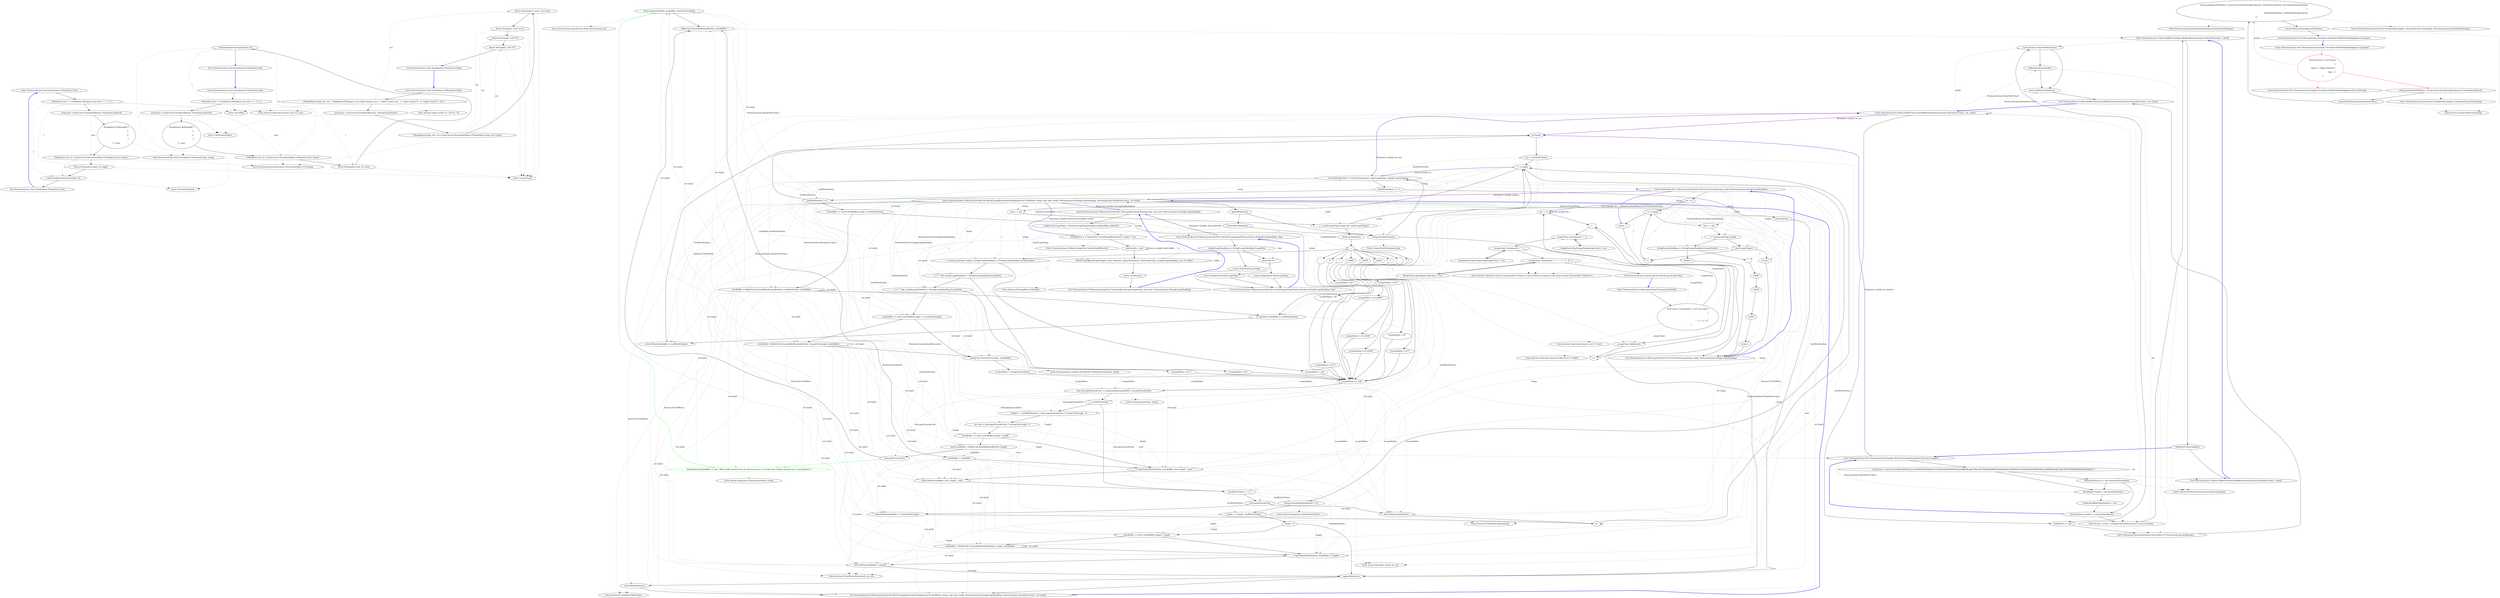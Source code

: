 digraph  {
m1_0 [label="Entry Newtonsoft.Json.Tests.Serialization.FSharpTests.List()", span="40-40", cluster="Newtonsoft.Json.Tests.Serialization.FSharpTests.List()", file="FSharpTests.cs"];
m1_1 [label="FSharpList<int> l = ListModule.OfSeq(new List<int> { 1, 2, 3 })", span="42-42", cluster="Newtonsoft.Json.Tests.Serialization.FSharpTests.List()", file="FSharpTests.cs"];
m1_2 [label="string json = JsonConvert.SerializeObject(l, Formatting.Indented)", span="44-44", cluster="Newtonsoft.Json.Tests.Serialization.FSharpTests.List()", file="FSharpTests.cs"];
m1_5 [label="Assert.AreEqual(l.Length, l2.Length)", span="54-54", cluster="Newtonsoft.Json.Tests.Serialization.FSharpTests.List()", file="FSharpTests.cs"];
m1_6 [label="CollectionAssert.AreEquivalent(l, l2)", span="55-55", cluster="Newtonsoft.Json.Tests.Serialization.FSharpTests.List()", file="FSharpTests.cs"];
m1_3 [label="StringAssert.AreEqual(@''[\r\n  1,\r\n  2,\r\n  3\r\n]'', json)", span="46-50", cluster="Newtonsoft.Json.Tests.Serialization.FSharpTests.List()", file="FSharpTests.cs"];
m1_4 [label="FSharpList<int> l2 = JsonConvert.DeserializeObject<FSharpList<int>>(json)", span="52-52", cluster="Newtonsoft.Json.Tests.Serialization.FSharpTests.List()", file="FSharpTests.cs"];
m1_7 [label="Exit Newtonsoft.Json.Tests.Serialization.FSharpTests.List()", span="40-40", cluster="Newtonsoft.Json.Tests.Serialization.FSharpTests.List()", file="FSharpTests.cs"];
m1_13 [label="Entry Unk.AreEqual", span="", cluster="Unk.AreEqual", file="FSharpTests.cs"];
m1_15 [label="Entry Newtonsoft.Json.Tests.Serialization.FSharpTests.Set()", span="59-59", cluster="Newtonsoft.Json.Tests.Serialization.FSharpTests.Set()", file="FSharpTests.cs"];
m1_16 [label="FSharpSet<int> l = SetModule.OfSeq(new List<int> { 1, 2, 3 })", span="61-61", cluster="Newtonsoft.Json.Tests.Serialization.FSharpTests.Set()", file="FSharpTests.cs"];
m1_17 [label="string json = JsonConvert.SerializeObject(l, Formatting.Indented)", span="63-63", cluster="Newtonsoft.Json.Tests.Serialization.FSharpTests.Set()", file="FSharpTests.cs"];
m1_20 [label="Assert.AreEqual(l.Count, l2.Count)", span="73-73", cluster="Newtonsoft.Json.Tests.Serialization.FSharpTests.Set()", file="FSharpTests.cs"];
m1_21 [label="CollectionAssert.AreEquivalent(l, l2)", span="74-74", cluster="Newtonsoft.Json.Tests.Serialization.FSharpTests.Set()", file="FSharpTests.cs"];
m1_18 [label="StringAssert.AreEqual(@''[\r\n  1,\r\n  2,\r\n  3\r\n]'', json)", span="65-69", cluster="Newtonsoft.Json.Tests.Serialization.FSharpTests.Set()", file="FSharpTests.cs"];
m1_19 [label="FSharpSet<int> l2 = JsonConvert.DeserializeObject<FSharpSet<int>>(json)", span="71-71", cluster="Newtonsoft.Json.Tests.Serialization.FSharpTests.Set()", file="FSharpTests.cs"];
m1_22 [label="Exit Newtonsoft.Json.Tests.Serialization.FSharpTests.Set()", span="59-59", cluster="Newtonsoft.Json.Tests.Serialization.FSharpTests.Set()", file="FSharpTests.cs"];
m1_10 [label="Entry Unk.SerializeObject", span="", cluster="Unk.SerializeObject", file="FSharpTests.cs"];
m1_14 [label="Entry Unk.AreEquivalent", span="", cluster="Unk.AreEquivalent", file="FSharpTests.cs"];
m1_11 [label="Entry Newtonsoft.Json.Tests.StringAssert.AreEqual(string, string)", span="338-338", cluster="Newtonsoft.Json.Tests.StringAssert.AreEqual(string, string)", file="FSharpTests.cs"];
m1_32 [label="Entry System.Tuple.Create<T1, T2>(T1, T2)", span="0-0", cluster="System.Tuple.Create<T1, T2>(T1, T2)", file="FSharpTests.cs"];
m1_23 [label="Entry Newtonsoft.Json.Tests.Serialization.FSharpTests.Map()", span="78-78", cluster="Newtonsoft.Json.Tests.Serialization.FSharpTests.Map()", file="FSharpTests.cs"];
m1_24 [label="FSharpMap<string, int> m1 = MapModule.OfSeq(new List<Tuple<string, int>> { Tuple.Create(''one'', 1), Tuple.Create(''II'', 2), Tuple.Create(''3'', 3) })", span="80-80", cluster="Newtonsoft.Json.Tests.Serialization.FSharpTests.Map()", file="FSharpTests.cs"];
m1_25 [label="string json = JsonConvert.SerializeObject(m1, Formatting.Indented)", span="82-82", cluster="Newtonsoft.Json.Tests.Serialization.FSharpTests.Map()", file="FSharpTests.cs"];
m1_27 [label="Assert.AreEqual(m1.Count, m2.Count)", span="86-86", cluster="Newtonsoft.Json.Tests.Serialization.FSharpTests.Map()", file="FSharpTests.cs"];
m1_26 [label="FSharpMap<string, int> m2 = JsonConvert.DeserializeObject<FSharpMap<string, int>>(json)", span="84-84", cluster="Newtonsoft.Json.Tests.Serialization.FSharpTests.Map()", file="FSharpTests.cs"];
m1_28 [label="Assert.AreEqual(1, m2[''one''])", span="87-87", cluster="Newtonsoft.Json.Tests.Serialization.FSharpTests.Map()", file="FSharpTests.cs"];
m1_29 [label="Assert.AreEqual(2, m2[''II''])", span="88-88", cluster="Newtonsoft.Json.Tests.Serialization.FSharpTests.Map()", file="FSharpTests.cs"];
m1_30 [label="Assert.AreEqual(3, m2[''3''])", span="89-89", cluster="Newtonsoft.Json.Tests.Serialization.FSharpTests.Map()", file="FSharpTests.cs"];
m1_31 [label="Exit Newtonsoft.Json.Tests.Serialization.FSharpTests.Map()", span="78-78", cluster="Newtonsoft.Json.Tests.Serialization.FSharpTests.Map()", file="FSharpTests.cs"];
m1_12 [label="Entry Newtonsoft.Json.JsonConvert.DeserializeObject<T>(string)", span="703-703", cluster="Newtonsoft.Json.JsonConvert.DeserializeObject<T>(string)", file="FSharpTests.cs"];
m1_9 [label="Entry Unk.OfSeq", span="", cluster="Unk.OfSeq", file="FSharpTests.cs"];
m1_8 [label="Entry System.Collections.Generic.List<T>.List()", span="0-0", cluster="System.Collections.Generic.List<T>.List()", file="FSharpTests.cs"];
m2_134 [label="Entry System.Array.Copy(System.Array, System.Array, int)", span="0-0", cluster="System.Array.Copy(System.Array, System.Array, int)", file="JavaScriptUtils.cs"];
m2_11 [label="Entry Newtonsoft.Json.Utilities.BufferUtils.EnsureBufferSize(Newtonsoft.Json.IArrayPool<char>, int, char[])", span="59-59", cluster="Newtonsoft.Json.Utilities.BufferUtils.EnsureBufferSize(Newtonsoft.Json.IArrayPool<char>, int, char[])", file="JavaScriptUtils.cs"];
m2_9 [label="Exit Newtonsoft.Json.Utilities.BufferUtils.ReturnBuffer(Newtonsoft.Json.IArrayPool<char>, char[])", span="54-54", cluster="Newtonsoft.Json.Utilities.BufferUtils.ReturnBuffer(Newtonsoft.Json.IArrayPool<char>, char[])", file="JavaScriptUtils.cs"];
m2_130 [label="Entry System.IO.TextWriter.Write(char[], int, int)", span="0-0", cluster="System.IO.TextWriter.Write(char[], int, int)", file="JavaScriptUtils.cs"];
m2_31 [label="Entry System.Collections.Generic.List<T>.List()", span="0-0", cluster="System.Collections.Generic.List<T>.List()", file="JavaScriptUtils.cs"];
m2_12 [label="bufferPool == null", span="61-61", cluster="Newtonsoft.Json.Utilities.BufferUtils.EnsureBufferSize(Newtonsoft.Json.IArrayPool<char>, int, char[])", file="JavaScriptUtils.cs"];
m2_13 [label="Entry Newtonsoft.Json.JsonSerializer.Deserialize<T>(Newtonsoft.Json.JsonReader)", span="516-516", cluster="Newtonsoft.Json.JsonSerializer.Deserialize<T>(Newtonsoft.Json.JsonReader)", file="JavaScriptUtils.cs"];
m2_14 [label="Entry System.Console.WriteLine(int)", span="0-0", cluster="System.Console.WriteLine(int)", file="JavaScriptUtils.cs"];
m2_15 [label="bufferPool.Return(buffer)", span="68-68", cluster="Newtonsoft.Json.Utilities.BufferUtils.EnsureBufferSize(Newtonsoft.Json.IArrayPool<char>, int, char[])", file="JavaScriptUtils.cs"];
m2_16 [label="return bufferPool.Rent(size);", span="71-71", cluster="Newtonsoft.Json.Utilities.BufferUtils.EnsureBufferSize(Newtonsoft.Json.IArrayPool<char>, int, char[])", file="JavaScriptUtils.cs"];
m2_17 [label="Exit Newtonsoft.Json.Utilities.BufferUtils.EnsureBufferSize(Newtonsoft.Json.IArrayPool<char>, int, char[])", span="59-59", cluster="Newtonsoft.Json.Utilities.BufferUtils.EnsureBufferSize(Newtonsoft.Json.IArrayPool<char>, int, char[])", file="JavaScriptUtils.cs"];
m2_143 [label="Entry Newtonsoft.Json.Utilities.StringUtils.CreateStringWriter(int)", span="106-106", cluster="Newtonsoft.Json.Utilities.StringUtils.CreateStringWriter(int)", file="JavaScriptUtils.cs"];
m2_18 [label="Entry Newtonsoft.Json.Utilities.JavaScriptUtils.JavaScriptUtils()", span="83-83", cluster="Newtonsoft.Json.Utilities.JavaScriptUtils.JavaScriptUtils()", file="JavaScriptUtils.cs"];
m2_20 [label="int i = 0", span="89-89", cluster="Newtonsoft.Json.Utilities.JavaScriptUtils.JavaScriptUtils()", file="JavaScriptUtils.cs"];
m2_19 [label="IList<char> escapeChars = new List<char>\r\n            {\r\n                '\n', '\r', '\t', '\\', '\f', '\b',\r\n            }", span="85-88", cluster="Newtonsoft.Json.Utilities.JavaScriptUtils.JavaScriptUtils()", file="JavaScriptUtils.cs"];
m2_21 [label="i < ' '", span="89-89", cluster="Newtonsoft.Json.Utilities.JavaScriptUtils.JavaScriptUtils()", file="JavaScriptUtils.cs"];
m2_22 [label="escapeChars.Add((char)i)", span="91-91", cluster="Newtonsoft.Json.Utilities.JavaScriptUtils.JavaScriptUtils()", file="JavaScriptUtils.cs"];
m2_23 [label="i++", span="89-89", cluster="Newtonsoft.Json.Utilities.JavaScriptUtils.JavaScriptUtils()", file="JavaScriptUtils.cs"];
m2_24 [label="escapeChars.Union(new[] { '\'' })", span="94-94", cluster="Newtonsoft.Json.Utilities.JavaScriptUtils.JavaScriptUtils()", file="JavaScriptUtils.cs"];
m2_26 [label="escapeChars.Union(new[] { '''' })", span="98-98", cluster="Newtonsoft.Json.Utilities.JavaScriptUtils.JavaScriptUtils()", file="JavaScriptUtils.cs"];
m2_28 [label="escapeChars.Union(new[] { '''', '\'', '<', '>', '&' })", span="102-102", cluster="Newtonsoft.Json.Utilities.JavaScriptUtils.JavaScriptUtils()", file="JavaScriptUtils.cs"];
m2_25 [label="SingleQuoteCharEscapeFlags[escapeChar] = true", span="96-96", cluster="Newtonsoft.Json.Utilities.JavaScriptUtils.JavaScriptUtils()", file="JavaScriptUtils.cs"];
m2_27 [label="DoubleQuoteCharEscapeFlags[escapeChar] = true", span="100-100", cluster="Newtonsoft.Json.Utilities.JavaScriptUtils.JavaScriptUtils()", file="JavaScriptUtils.cs"];
m2_29 [label="HtmlCharEscapeFlags[escapeChar] = true", span="104-104", cluster="Newtonsoft.Json.Utilities.JavaScriptUtils.JavaScriptUtils()", file="JavaScriptUtils.cs"];
m2_30 [label="Exit Newtonsoft.Json.Utilities.JavaScriptUtils.JavaScriptUtils()", span="83-83", cluster="Newtonsoft.Json.Utilities.JavaScriptUtils.JavaScriptUtils()", file="JavaScriptUtils.cs"];
m2_127 [label="Entry Newtonsoft.Json.Utilities.JavaScriptUtils.FirstCharToEscape(string, bool[], Newtonsoft.Json.StringEscapeHandling)", span="328-328", cluster="Newtonsoft.Json.Utilities.JavaScriptUtils.FirstCharToEscape(string, bool[], Newtonsoft.Json.StringEscapeHandling)", file="JavaScriptUtils.cs"];
m2_145 [label="int i = 0", span="330-330", cluster="Newtonsoft.Json.Utilities.JavaScriptUtils.FirstCharToEscape(string, bool[], Newtonsoft.Json.StringEscapeHandling)", file="JavaScriptUtils.cs"];
m2_146 [label="i != s.Length", span="330-330", cluster="Newtonsoft.Json.Utilities.JavaScriptUtils.FirstCharToEscape(string, bool[], Newtonsoft.Json.StringEscapeHandling)", file="JavaScriptUtils.cs"];
m2_147 [label="char c = s[i]", span="332-332", cluster="Newtonsoft.Json.Utilities.JavaScriptUtils.FirstCharToEscape(string, bool[], Newtonsoft.Json.StringEscapeHandling)", file="JavaScriptUtils.cs"];
m2_148 [label="c < charEscapeFlags.Length", span="334-334", cluster="Newtonsoft.Json.Utilities.JavaScriptUtils.FirstCharToEscape(string, bool[], Newtonsoft.Json.StringEscapeHandling)", file="JavaScriptUtils.cs"];
m2_149 [label="charEscapeFlags[c]", span="336-336", cluster="Newtonsoft.Json.Utilities.JavaScriptUtils.FirstCharToEscape(string, bool[], Newtonsoft.Json.StringEscapeHandling)", file="JavaScriptUtils.cs"];
m2_151 [label="stringEscapeHandling == StringEscapeHandling.EscapeNonAscii", span="341-341", cluster="Newtonsoft.Json.Utilities.JavaScriptUtils.FirstCharToEscape(string, bool[], Newtonsoft.Json.StringEscapeHandling)", file="JavaScriptUtils.cs"];
m2_159 [label="return -1;", span="357-357", cluster="Newtonsoft.Json.Utilities.JavaScriptUtils.FirstCharToEscape(string, bool[], Newtonsoft.Json.StringEscapeHandling)", file="JavaScriptUtils.cs"];
m2_150 [label="return i;", span="338-338", cluster="Newtonsoft.Json.Utilities.JavaScriptUtils.FirstCharToEscape(string, bool[], Newtonsoft.Json.StringEscapeHandling)", file="JavaScriptUtils.cs"];
m2_152 [label="return i;", span="343-343", cluster="Newtonsoft.Json.Utilities.JavaScriptUtils.FirstCharToEscape(string, bool[], Newtonsoft.Json.StringEscapeHandling)", file="JavaScriptUtils.cs"];
m2_157 [label="return i;", span="352-352", cluster="Newtonsoft.Json.Utilities.JavaScriptUtils.FirstCharToEscape(string, bool[], Newtonsoft.Json.StringEscapeHandling)", file="JavaScriptUtils.cs"];
m2_158 [label="i++", span="330-330", cluster="Newtonsoft.Json.Utilities.JavaScriptUtils.FirstCharToEscape(string, bool[], Newtonsoft.Json.StringEscapeHandling)", file="JavaScriptUtils.cs"];
m2_153 [label=c, span="347-347", cluster="Newtonsoft.Json.Utilities.JavaScriptUtils.FirstCharToEscape(string, bool[], Newtonsoft.Json.StringEscapeHandling)", file="JavaScriptUtils.cs"];
m2_156 [label="'\u2029'", span="351-351", cluster="Newtonsoft.Json.Utilities.JavaScriptUtils.FirstCharToEscape(string, bool[], Newtonsoft.Json.StringEscapeHandling)", file="JavaScriptUtils.cs"];
m2_154 [label="'\u0085'", span="349-349", cluster="Newtonsoft.Json.Utilities.JavaScriptUtils.FirstCharToEscape(string, bool[], Newtonsoft.Json.StringEscapeHandling)", file="JavaScriptUtils.cs"];
m2_155 [label="'\u2028'", span="350-350", cluster="Newtonsoft.Json.Utilities.JavaScriptUtils.FirstCharToEscape(string, bool[], Newtonsoft.Json.StringEscapeHandling)", file="JavaScriptUtils.cs"];
m2_160 [label="Exit Newtonsoft.Json.Utilities.JavaScriptUtils.FirstCharToEscape(string, bool[], Newtonsoft.Json.StringEscapeHandling)", span="328-328", cluster="Newtonsoft.Json.Utilities.JavaScriptUtils.FirstCharToEscape(string, bool[], Newtonsoft.Json.StringEscapeHandling)", file="JavaScriptUtils.cs"];
m2_132 [label="Entry string.Equals(string, string)", span="0-0", cluster="string.Equals(string, string)", file="JavaScriptUtils.cs"];
m2_133 [label="Entry System.Diagnostics.Debug.Assert(bool, string)", span="0-0", cluster="System.Diagnostics.Debug.Assert(bool, string)", file="JavaScriptUtils.cs"];
m2_34 [label="Entry Newtonsoft.Json.Utilities.JavaScriptUtils.GetCharEscapeFlags(Newtonsoft.Json.StringEscapeHandling, char)", span="110-110", cluster="Newtonsoft.Json.Utilities.JavaScriptUtils.GetCharEscapeFlags(Newtonsoft.Json.StringEscapeHandling, char)", file="JavaScriptUtils.cs"];
m2_35 [label="stringEscapeHandling == StringEscapeHandling.EscapeHtml", span="112-112", cluster="Newtonsoft.Json.Utilities.JavaScriptUtils.GetCharEscapeFlags(Newtonsoft.Json.StringEscapeHandling, char)", file="JavaScriptUtils.cs"];
m2_37 [label="quoteChar == ''''", span="117-117", cluster="Newtonsoft.Json.Utilities.JavaScriptUtils.GetCharEscapeFlags(Newtonsoft.Json.StringEscapeHandling, char)", file="JavaScriptUtils.cs"];
m2_36 [label="return HtmlCharEscapeFlags;", span="114-114", cluster="Newtonsoft.Json.Utilities.JavaScriptUtils.GetCharEscapeFlags(Newtonsoft.Json.StringEscapeHandling, char)", file="JavaScriptUtils.cs"];
m2_38 [label="return DoubleQuoteCharEscapeFlags;", span="119-119", cluster="Newtonsoft.Json.Utilities.JavaScriptUtils.GetCharEscapeFlags(Newtonsoft.Json.StringEscapeHandling, char)", file="JavaScriptUtils.cs"];
m2_39 [label="return SingleQuoteCharEscapeFlags;", span="122-122", cluster="Newtonsoft.Json.Utilities.JavaScriptUtils.GetCharEscapeFlags(Newtonsoft.Json.StringEscapeHandling, char)", file="JavaScriptUtils.cs"];
m2_40 [label="Exit Newtonsoft.Json.Utilities.JavaScriptUtils.GetCharEscapeFlags(Newtonsoft.Json.StringEscapeHandling, char)", span="110-110", cluster="Newtonsoft.Json.Utilities.JavaScriptUtils.GetCharEscapeFlags(Newtonsoft.Json.StringEscapeHandling, char)", file="JavaScriptUtils.cs"];
m2_33 [label="Entry System.Collections.Generic.IEnumerable<TSource>.Union<TSource>(System.Collections.Generic.IEnumerable<TSource>)", span="1164-1164", cluster="System.Collections.Generic.IEnumerable<TSource>.Union<TSource>(System.Collections.Generic.IEnumerable<TSource>)", file="JavaScriptUtils.cs"];
m2_6 [label="IList<Event> events = serializer.Deserialize<IList<Event>>(reader)", span="31-31", cluster="Newtonsoft.Json.Tests.Documentation.Examples.Bson.DeserializeFromBsonCollection.Example()", file="JavaScriptUtils.cs"];
m2_0 [label="Entry Newtonsoft.Json.Tests.Documentation.Examples.Bson.DeserializeFromBsonCollection.Example()", span="19-19", cluster="Newtonsoft.Json.Tests.Documentation.Examples.Bson.DeserializeFromBsonCollection.Example()", file="JavaScriptUtils.cs"];
m2_1 [label="byte[] data = Convert.FromBase64String(''awAAAAMwADAAAAACTmFtZQAOAAAATW92aWUgcHJlbWllcgAJU3RhcnREYXRlAMDgKWE8AQAAAAMxADAAAAACTmFtZQAOAAAATW92aWUgcHJlbWllcgAJU3RhcnREYXRlAMDgKWE8AQAAAAA='')", span="22-22", cluster="Newtonsoft.Json.Tests.Documentation.Examples.Bson.DeserializeFromBsonCollection.Example()", file="JavaScriptUtils.cs"];
m2_2 [label="MemoryStream ms = new MemoryStream(data)", span="24-24", cluster="Newtonsoft.Json.Tests.Documentation.Examples.Bson.DeserializeFromBsonCollection.Example()", file="JavaScriptUtils.cs"];
m2_3 [label="BsonReader reader = new BsonReader(ms)", span="25-25", cluster="Newtonsoft.Json.Tests.Documentation.Examples.Bson.DeserializeFromBsonCollection.Example()", file="JavaScriptUtils.cs"];
m2_4 [label="reader.ReadRootValueAsArray = true", span="27-27", cluster="Newtonsoft.Json.Tests.Documentation.Examples.Bson.DeserializeFromBsonCollection.Example()", file="JavaScriptUtils.cs"];
m2_5 [label="JsonSerializer serializer = new JsonSerializer()", span="29-29", cluster="Newtonsoft.Json.Tests.Documentation.Examples.Bson.DeserializeFromBsonCollection.Example()", file="JavaScriptUtils.cs"];
m2_10 [label="Entry System.IO.MemoryStream.MemoryStream(byte[])", span="0-0", cluster="System.IO.MemoryStream.MemoryStream(byte[])", file="JavaScriptUtils.cs"];
m2_129 [label="Entry string.CopyTo(int, char[], int, int)", span="0-0", cluster="string.CopyTo(int, char[], int, int)", file="JavaScriptUtils.cs"];
m2_32 [label="Entry System.Collections.Generic.ICollection<T>.Add(T)", span="0-0", cluster="System.Collections.Generic.ICollection<T>.Add(T)", file="JavaScriptUtils.cs"];
m2_144 [label="Entry System.IO.StringWriter.ToString()", span="0-0", cluster="System.IO.StringWriter.ToString()", file="JavaScriptUtils.cs"];
m2_136 [label="Entry Newtonsoft.Json.Utilities.JavaScriptUtils.ToEscapedJavaScriptString(string, char, bool, Newtonsoft.Json.StringEscapeHandling)", span="316-316", cluster="Newtonsoft.Json.Utilities.JavaScriptUtils.ToEscapedJavaScriptString(string, char, bool, Newtonsoft.Json.StringEscapeHandling)", file="JavaScriptUtils.cs"];
m2_140 [label="WriteEscapedJavaScriptString(w, value, delimiter, appendDelimiters, charEscapeFlags, stringEscapeHandling, null, ref buffer)", span="323-323", cluster="Newtonsoft.Json.Utilities.JavaScriptUtils.ToEscapedJavaScriptString(string, char, bool, Newtonsoft.Json.StringEscapeHandling)", file="JavaScriptUtils.cs"];
m2_138 [label="StringWriter w = StringUtils.CreateStringWriter(value?.Length ?? 16)", span="320-320", cluster="Newtonsoft.Json.Utilities.JavaScriptUtils.ToEscapedJavaScriptString(string, char, bool, Newtonsoft.Json.StringEscapeHandling)", file="JavaScriptUtils.cs"];
m2_137 [label="bool[] charEscapeFlags = GetCharEscapeFlags(stringEscapeHandling, delimiter)", span="318-318", cluster="Newtonsoft.Json.Utilities.JavaScriptUtils.ToEscapedJavaScriptString(string, char, bool, Newtonsoft.Json.StringEscapeHandling)", file="JavaScriptUtils.cs"];
m2_139 [label="char[] buffer = null", span="322-322", cluster="Newtonsoft.Json.Utilities.JavaScriptUtils.ToEscapedJavaScriptString(string, char, bool, Newtonsoft.Json.StringEscapeHandling)", file="JavaScriptUtils.cs"];
m2_141 [label="return w.ToString();", span="324-324", cluster="Newtonsoft.Json.Utilities.JavaScriptUtils.ToEscapedJavaScriptString(string, char, bool, Newtonsoft.Json.StringEscapeHandling)", file="JavaScriptUtils.cs"];
m2_142 [label="Exit Newtonsoft.Json.Utilities.JavaScriptUtils.ToEscapedJavaScriptString(string, char, bool, Newtonsoft.Json.StringEscapeHandling)", span="316-316", cluster="Newtonsoft.Json.Utilities.JavaScriptUtils.ToEscapedJavaScriptString(string, char, bool, Newtonsoft.Json.StringEscapeHandling)", file="JavaScriptUtils.cs"];
m2_7 [label="Entry Newtonsoft.Json.Utilities.BufferUtils.ReturnBuffer(Newtonsoft.Json.IArrayPool<char>, char[])", span="54-54", cluster="Newtonsoft.Json.Utilities.BufferUtils.ReturnBuffer(Newtonsoft.Json.IArrayPool<char>, char[])", file="JavaScriptUtils.cs"];
m2_8 [label="bufferPool?.Return(buffer)", span="56-56", cluster="Newtonsoft.Json.Utilities.BufferUtils.ReturnBuffer(Newtonsoft.Json.IArrayPool<char>, char[])", file="JavaScriptUtils.cs"];
m2_135 [label="Entry System.Diagnostics.Debug.Assert(bool)", span="0-0", cluster="System.Diagnostics.Debug.Assert(bool)", file="JavaScriptUtils.cs"];
m2_126 [label="Entry string.IsNullOrEmpty(string)", span="0-0", cluster="string.IsNullOrEmpty(string)", file="JavaScriptUtils.cs"];
m2_49 [label="Entry Newtonsoft.Json.Utilities.JavaScriptUtils.WriteEscapedJavaScriptString(System.IO.TextWriter, string, char, bool, bool[], Newtonsoft.Json.StringEscapeHandling, Newtonsoft.Json.IArrayPool<char>, ref char[])", span="143-143", cluster="Newtonsoft.Json.Utilities.JavaScriptUtils.WriteEscapedJavaScriptString(System.IO.TextWriter, string, char, bool, bool[], Newtonsoft.Json.StringEscapeHandling, Newtonsoft.Json.IArrayPool<char>, ref char[])", file="JavaScriptUtils.cs"];
m2_104 [label="Debug.Assert(writeBuffer != null, ''Write buffer should never be null because it is set when the escaped unicode text is encountered.'')", span="265-265", cluster="Newtonsoft.Json.Utilities.JavaScriptUtils.WriteEscapedJavaScriptString(System.IO.TextWriter, string, char, bool, bool[], Newtonsoft.Json.StringEscapeHandling, Newtonsoft.Json.IArrayPool<char>, ref char[])", color=green, community=0, file="JavaScriptUtils.cs"];
m2_58 [label="writeBuffer = BufferUtils.EnsureBufferSize(bufferPool, lastWritePosition, writeBuffer)", span="165-165", cluster="Newtonsoft.Json.Utilities.JavaScriptUtils.WriteEscapedJavaScriptString(System.IO.TextWriter, string, char, bool, bool[], Newtonsoft.Json.StringEscapeHandling, Newtonsoft.Json.IArrayPool<char>, ref char[])", file="JavaScriptUtils.cs"];
m2_92 [label="writeBuffer = BufferUtils.EnsureBufferSize(bufferPool, UnicodeTextLength, writeBuffer)", span="229-229", cluster="Newtonsoft.Json.Utilities.JavaScriptUtils.WriteEscapedJavaScriptString(System.IO.TextWriter, string, char, bool, bool[], Newtonsoft.Json.StringEscapeHandling, Newtonsoft.Json.IArrayPool<char>, ref char[])", file="JavaScriptUtils.cs"];
m2_103 [label=isEscapedUnicodeText, span="263-263", cluster="Newtonsoft.Json.Utilities.JavaScriptUtils.WriteEscapedJavaScriptString(System.IO.TextWriter, string, char, bool, bool[], Newtonsoft.Json.StringEscapeHandling, Newtonsoft.Json.IArrayPool<char>, ref char[])", file="JavaScriptUtils.cs"];
m2_105 [label="Array.Copy(writeBuffer, newBuffer, UnicodeTextLength)", span="267-267", cluster="Newtonsoft.Json.Utilities.JavaScriptUtils.WriteEscapedJavaScriptString(System.IO.TextWriter, string, char, bool, bool[], Newtonsoft.Json.StringEscapeHandling, Newtonsoft.Json.IArrayPool<char>, ref char[])", file="JavaScriptUtils.cs"];
m2_50 [label=appendDelimiters, span="147-147", cluster="Newtonsoft.Json.Utilities.JavaScriptUtils.WriteEscapedJavaScriptString(System.IO.TextWriter, string, char, bool, bool[], Newtonsoft.Json.StringEscapeHandling, Newtonsoft.Json.IArrayPool<char>, ref char[])", file="JavaScriptUtils.cs"];
m2_51 [label="writer.Write(delimiter)", span="149-149", cluster="Newtonsoft.Json.Utilities.JavaScriptUtils.WriteEscapedJavaScriptString(System.IO.TextWriter, string, char, bool, bool[], Newtonsoft.Json.StringEscapeHandling, Newtonsoft.Json.IArrayPool<char>, ref char[])", file="JavaScriptUtils.cs"];
m2_52 [label="!string.IsNullOrEmpty(s)", span="152-152", cluster="Newtonsoft.Json.Utilities.JavaScriptUtils.WriteEscapedJavaScriptString(System.IO.TextWriter, string, char, bool, bool[], Newtonsoft.Json.StringEscapeHandling, Newtonsoft.Json.IArrayPool<char>, ref char[])", file="JavaScriptUtils.cs"];
m2_53 [label="int lastWritePosition = FirstCharToEscape(s, charEscapeFlags, stringEscapeHandling)", span="154-154", cluster="Newtonsoft.Json.Utilities.JavaScriptUtils.WriteEscapedJavaScriptString(System.IO.TextWriter, string, char, bool, bool[], Newtonsoft.Json.StringEscapeHandling, Newtonsoft.Json.IArrayPool<char>, ref char[])", file="JavaScriptUtils.cs"];
m2_55 [label="writer.Write(s)", span="157-157", cluster="Newtonsoft.Json.Utilities.JavaScriptUtils.WriteEscapedJavaScriptString(System.IO.TextWriter, string, char, bool, bool[], Newtonsoft.Json.StringEscapeHandling, Newtonsoft.Json.IArrayPool<char>, ref char[])", file="JavaScriptUtils.cs"];
m2_57 [label="writeBuffer == null || writeBuffer.Length < lastWritePosition", span="163-163", cluster="Newtonsoft.Json.Utilities.JavaScriptUtils.WriteEscapedJavaScriptString(System.IO.TextWriter, string, char, bool, bool[], Newtonsoft.Json.StringEscapeHandling, Newtonsoft.Json.IArrayPool<char>, ref char[])", file="JavaScriptUtils.cs"];
m2_59 [label="s.CopyTo(0, writeBuffer, 0, lastWritePosition)", span="169-169", cluster="Newtonsoft.Json.Utilities.JavaScriptUtils.WriteEscapedJavaScriptString(System.IO.TextWriter, string, char, bool, bool[], Newtonsoft.Json.StringEscapeHandling, Newtonsoft.Json.IArrayPool<char>, ref char[])", file="JavaScriptUtils.cs"];
m2_60 [label="writer.Write(writeBuffer, 0, lastWritePosition)", span="170-170", cluster="Newtonsoft.Json.Utilities.JavaScriptUtils.WriteEscapedJavaScriptString(System.IO.TextWriter, string, char, bool, bool[], Newtonsoft.Json.StringEscapeHandling, Newtonsoft.Json.IArrayPool<char>, ref char[])", file="JavaScriptUtils.cs"];
m2_63 [label="i < s.Length", span="174-174", cluster="Newtonsoft.Json.Utilities.JavaScriptUtils.WriteEscapedJavaScriptString(System.IO.TextWriter, string, char, bool, bool[], Newtonsoft.Json.StringEscapeHandling, Newtonsoft.Json.IArrayPool<char>, ref char[])", file="JavaScriptUtils.cs"];
m2_64 [label="char c = s[i]", span="176-176", cluster="Newtonsoft.Json.Utilities.JavaScriptUtils.WriteEscapedJavaScriptString(System.IO.TextWriter, string, char, bool, bool[], Newtonsoft.Json.StringEscapeHandling, Newtonsoft.Json.IArrayPool<char>, ref char[])", file="JavaScriptUtils.cs"];
m2_65 [label="c < charEscapeFlags.Length && !charEscapeFlags[c]", span="178-178", cluster="Newtonsoft.Json.Utilities.JavaScriptUtils.WriteEscapedJavaScriptString(System.IO.TextWriter, string, char, bool, bool[], Newtonsoft.Json.StringEscapeHandling, Newtonsoft.Json.IArrayPool<char>, ref char[])", file="JavaScriptUtils.cs"];
m2_86 [label="c < charEscapeFlags.Length || stringEscapeHandling == StringEscapeHandling.EscapeNonAscii", span="215-215", cluster="Newtonsoft.Json.Utilities.JavaScriptUtils.WriteEscapedJavaScriptString(System.IO.TextWriter, string, char, bool, bool[], Newtonsoft.Json.StringEscapeHandling, Newtonsoft.Json.IArrayPool<char>, ref char[])", file="JavaScriptUtils.cs"];
m2_87 [label="c == '\'' && stringEscapeHandling != StringEscapeHandling.EscapeHtml", span="217-217", cluster="Newtonsoft.Json.Utilities.JavaScriptUtils.WriteEscapedJavaScriptString(System.IO.TextWriter, string, char, bool, bool[], Newtonsoft.Json.StringEscapeHandling, Newtonsoft.Json.IArrayPool<char>, ref char[])", file="JavaScriptUtils.cs"];
m2_89 [label="c == '''' && stringEscapeHandling != StringEscapeHandling.EscapeHtml", span="221-221", cluster="Newtonsoft.Json.Utilities.JavaScriptUtils.WriteEscapedJavaScriptString(System.IO.TextWriter, string, char, bool, bool[], Newtonsoft.Json.StringEscapeHandling, Newtonsoft.Json.IArrayPool<char>, ref char[])", file="JavaScriptUtils.cs"];
m2_91 [label="writeBuffer == null || writeBuffer.Length < UnicodeTextLength", span="227-227", cluster="Newtonsoft.Json.Utilities.JavaScriptUtils.WriteEscapedJavaScriptString(System.IO.TextWriter, string, char, bool, bool[], Newtonsoft.Json.StringEscapeHandling, Newtonsoft.Json.IArrayPool<char>, ref char[])", file="JavaScriptUtils.cs"];
m2_93 [label="StringUtils.ToCharAsUnicode(c, writeBuffer)", span="232-232", cluster="Newtonsoft.Json.Utilities.JavaScriptUtils.WriteEscapedJavaScriptString(System.IO.TextWriter, string, char, bool, bool[], Newtonsoft.Json.StringEscapeHandling, Newtonsoft.Json.IArrayPool<char>, ref char[])", file="JavaScriptUtils.cs"];
m2_101 [label="writeBuffer == null || writeBuffer.Length < length", span="257-257", cluster="Newtonsoft.Json.Utilities.JavaScriptUtils.WriteEscapedJavaScriptString(System.IO.TextWriter, string, char, bool, bool[], Newtonsoft.Json.StringEscapeHandling, Newtonsoft.Json.IArrayPool<char>, ref char[])", file="JavaScriptUtils.cs"];
m2_102 [label="char[] newBuffer = BufferUtils.RentBuffer(bufferPool, length)", span="259-259", cluster="Newtonsoft.Json.Utilities.JavaScriptUtils.WriteEscapedJavaScriptString(System.IO.TextWriter, string, char, bool, bool[], Newtonsoft.Json.StringEscapeHandling, Newtonsoft.Json.IArrayPool<char>, ref char[])", file="JavaScriptUtils.cs"];
m2_106 [label="BufferUtils.ReturnBuffer(bufferPool, writeBuffer)", span="270-270", cluster="Newtonsoft.Json.Utilities.JavaScriptUtils.WriteEscapedJavaScriptString(System.IO.TextWriter, string, char, bool, bool[], Newtonsoft.Json.StringEscapeHandling, Newtonsoft.Json.IArrayPool<char>, ref char[])", file="JavaScriptUtils.cs"];
m2_108 [label="s.CopyTo(lastWritePosition, writeBuffer, start, length - start)", span="275-275", cluster="Newtonsoft.Json.Utilities.JavaScriptUtils.WriteEscapedJavaScriptString(System.IO.TextWriter, string, char, bool, bool[], Newtonsoft.Json.StringEscapeHandling, Newtonsoft.Json.IArrayPool<char>, ref char[])", file="JavaScriptUtils.cs"];
m2_109 [label="writer.Write(writeBuffer, start, length - start)", span="278-278", cluster="Newtonsoft.Json.Utilities.JavaScriptUtils.WriteEscapedJavaScriptString(System.IO.TextWriter, string, char, bool, bool[], Newtonsoft.Json.StringEscapeHandling, Newtonsoft.Json.IArrayPool<char>, ref char[])", file="JavaScriptUtils.cs"];
m2_112 [label="writer.Write(escapedValue)", span="284-284", cluster="Newtonsoft.Json.Utilities.JavaScriptUtils.WriteEscapedJavaScriptString(System.IO.TextWriter, string, char, bool, bool[], Newtonsoft.Json.StringEscapeHandling, Newtonsoft.Json.IArrayPool<char>, ref char[])", file="JavaScriptUtils.cs"];
m2_113 [label="writer.Write(writeBuffer, 0, UnicodeTextLength)", span="288-288", cluster="Newtonsoft.Json.Utilities.JavaScriptUtils.WriteEscapedJavaScriptString(System.IO.TextWriter, string, char, bool, bool[], Newtonsoft.Json.StringEscapeHandling, Newtonsoft.Json.IArrayPool<char>, ref char[])", file="JavaScriptUtils.cs"];
m2_116 [label="length = s.Length - lastWritePosition", span="293-293", cluster="Newtonsoft.Json.Utilities.JavaScriptUtils.WriteEscapedJavaScriptString(System.IO.TextWriter, string, char, bool, bool[], Newtonsoft.Json.StringEscapeHandling, Newtonsoft.Json.IArrayPool<char>, ref char[])", file="JavaScriptUtils.cs"];
m2_118 [label="writeBuffer == null || writeBuffer.Length < length", span="296-296", cluster="Newtonsoft.Json.Utilities.JavaScriptUtils.WriteEscapedJavaScriptString(System.IO.TextWriter, string, char, bool, bool[], Newtonsoft.Json.StringEscapeHandling, Newtonsoft.Json.IArrayPool<char>, ref char[])", file="JavaScriptUtils.cs"];
m2_119 [label="writeBuffer = BufferUtils.EnsureBufferSize(bufferPool, length, writeBuffer)", span="298-298", cluster="Newtonsoft.Json.Utilities.JavaScriptUtils.WriteEscapedJavaScriptString(System.IO.TextWriter, string, char, bool, bool[], Newtonsoft.Json.StringEscapeHandling, Newtonsoft.Json.IArrayPool<char>, ref char[])", file="JavaScriptUtils.cs"];
m2_120 [label="s.CopyTo(lastWritePosition, writeBuffer, 0, length)", span="301-301", cluster="Newtonsoft.Json.Utilities.JavaScriptUtils.WriteEscapedJavaScriptString(System.IO.TextWriter, string, char, bool, bool[], Newtonsoft.Json.StringEscapeHandling, Newtonsoft.Json.IArrayPool<char>, ref char[])", file="JavaScriptUtils.cs"];
m2_121 [label="writer.Write(writeBuffer, 0, length)", span="304-304", cluster="Newtonsoft.Json.Utilities.JavaScriptUtils.WriteEscapedJavaScriptString(System.IO.TextWriter, string, char, bool, bool[], Newtonsoft.Json.StringEscapeHandling, Newtonsoft.Json.IArrayPool<char>, ref char[])", file="JavaScriptUtils.cs"];
m2_122 [label=appendDelimiters, span="310-310", cluster="Newtonsoft.Json.Utilities.JavaScriptUtils.WriteEscapedJavaScriptString(System.IO.TextWriter, string, char, bool, bool[], Newtonsoft.Json.StringEscapeHandling, Newtonsoft.Json.IArrayPool<char>, ref char[])", file="JavaScriptUtils.cs"];
m2_123 [label="writer.Write(delimiter)", span="312-312", cluster="Newtonsoft.Json.Utilities.JavaScriptUtils.WriteEscapedJavaScriptString(System.IO.TextWriter, string, char, bool, bool[], Newtonsoft.Json.StringEscapeHandling, Newtonsoft.Json.IArrayPool<char>, ref char[])", file="JavaScriptUtils.cs"];
m2_97 [label="bool isEscapedUnicodeText = string.Equals(escapedValue, EscapedUnicodeText)", span="250-250", cluster="Newtonsoft.Json.Utilities.JavaScriptUtils.WriteEscapedJavaScriptString(System.IO.TextWriter, string, char, bool, bool[], Newtonsoft.Json.StringEscapeHandling, Newtonsoft.Json.IArrayPool<char>, ref char[])", file="JavaScriptUtils.cs"];
m2_107 [label="writeBuffer = newBuffer", span="272-272", cluster="Newtonsoft.Json.Utilities.JavaScriptUtils.WriteEscapedJavaScriptString(System.IO.TextWriter, string, char, bool, bool[], Newtonsoft.Json.StringEscapeHandling, Newtonsoft.Json.IArrayPool<char>, ref char[])", file="JavaScriptUtils.cs"];
m2_54 [label="lastWritePosition == -1", span="155-155", cluster="Newtonsoft.Json.Utilities.JavaScriptUtils.WriteEscapedJavaScriptString(System.IO.TextWriter, string, char, bool, bool[], Newtonsoft.Json.StringEscapeHandling, Newtonsoft.Json.IArrayPool<char>, ref char[])", file="JavaScriptUtils.cs"];
m2_56 [label="lastWritePosition != 0", span="161-161", cluster="Newtonsoft.Json.Utilities.JavaScriptUtils.WriteEscapedJavaScriptString(System.IO.TextWriter, string, char, bool, bool[], Newtonsoft.Json.StringEscapeHandling, Newtonsoft.Json.IArrayPool<char>, ref char[])", file="JavaScriptUtils.cs"];
m2_62 [label="int i = lastWritePosition", span="174-174", cluster="Newtonsoft.Json.Utilities.JavaScriptUtils.WriteEscapedJavaScriptString(System.IO.TextWriter, string, char, bool, bool[], Newtonsoft.Json.StringEscapeHandling, Newtonsoft.Json.IArrayPool<char>, ref char[])", file="JavaScriptUtils.cs"];
m2_98 [label="i > lastWritePosition", span="252-252", cluster="Newtonsoft.Json.Utilities.JavaScriptUtils.WriteEscapedJavaScriptString(System.IO.TextWriter, string, char, bool, bool[], Newtonsoft.Json.StringEscapeHandling, Newtonsoft.Json.IArrayPool<char>, ref char[])", file="JavaScriptUtils.cs"];
m2_99 [label="length = i - lastWritePosition + ((isEscapedUnicodeText) ? UnicodeTextLength : 0)", span="254-254", cluster="Newtonsoft.Json.Utilities.JavaScriptUtils.WriteEscapedJavaScriptString(System.IO.TextWriter, string, char, bool, bool[], Newtonsoft.Json.StringEscapeHandling, Newtonsoft.Json.IArrayPool<char>, ref char[])", file="JavaScriptUtils.cs"];
m2_115 [label="Debug.Assert(lastWritePosition != 0)", span="292-292", cluster="Newtonsoft.Json.Utilities.JavaScriptUtils.WriteEscapedJavaScriptString(System.IO.TextWriter, string, char, bool, bool[], Newtonsoft.Json.StringEscapeHandling, Newtonsoft.Json.IArrayPool<char>, ref char[])", file="JavaScriptUtils.cs"];
m2_61 [label="int length", span="173-173", cluster="Newtonsoft.Json.Utilities.JavaScriptUtils.WriteEscapedJavaScriptString(System.IO.TextWriter, string, char, bool, bool[], Newtonsoft.Json.StringEscapeHandling, Newtonsoft.Json.IArrayPool<char>, ref char[])", file="JavaScriptUtils.cs"];
m2_114 [label="i++", span="174-174", cluster="Newtonsoft.Json.Utilities.JavaScriptUtils.WriteEscapedJavaScriptString(System.IO.TextWriter, string, char, bool, bool[], Newtonsoft.Json.StringEscapeHandling, Newtonsoft.Json.IArrayPool<char>, ref char[])", file="JavaScriptUtils.cs"];
m2_96 [label="escapedValue == null", span="245-245", cluster="Newtonsoft.Json.Utilities.JavaScriptUtils.WriteEscapedJavaScriptString(System.IO.TextWriter, string, char, bool, bool[], Newtonsoft.Json.StringEscapeHandling, Newtonsoft.Json.IArrayPool<char>, ref char[])", file="JavaScriptUtils.cs"];
m2_67 [label=c, span="185-185", cluster="Newtonsoft.Json.Utilities.JavaScriptUtils.WriteEscapedJavaScriptString(System.IO.TextWriter, string, char, bool, bool[], Newtonsoft.Json.StringEscapeHandling, Newtonsoft.Json.IArrayPool<char>, ref char[])", file="JavaScriptUtils.cs"];
m2_66 [label="string escapedValue", span="183-183", cluster="Newtonsoft.Json.Utilities.JavaScriptUtils.WriteEscapedJavaScriptString(System.IO.TextWriter, string, char, bool, bool[], Newtonsoft.Json.StringEscapeHandling, Newtonsoft.Json.IArrayPool<char>, ref char[])", file="JavaScriptUtils.cs"];
m2_95 [label="escapedValue = null", span="240-240", cluster="Newtonsoft.Json.Utilities.JavaScriptUtils.WriteEscapedJavaScriptString(System.IO.TextWriter, string, char, bool, bool[], Newtonsoft.Json.StringEscapeHandling, Newtonsoft.Json.IArrayPool<char>, ref char[])", file="JavaScriptUtils.cs"];
m2_88 [label="escapedValue = @''\'''", span="219-219", cluster="Newtonsoft.Json.Utilities.JavaScriptUtils.WriteEscapedJavaScriptString(System.IO.TextWriter, string, char, bool, bool[], Newtonsoft.Json.StringEscapeHandling, Newtonsoft.Json.IArrayPool<char>, ref char[])", file="JavaScriptUtils.cs"];
m2_90 [label="escapedValue = @''\''''''", span="223-223", cluster="Newtonsoft.Json.Utilities.JavaScriptUtils.WriteEscapedJavaScriptString(System.IO.TextWriter, string, char, bool, bool[], Newtonsoft.Json.StringEscapeHandling, Newtonsoft.Json.IArrayPool<char>, ref char[])", file="JavaScriptUtils.cs"];
m2_94 [label="escapedValue = EscapedUnicodeText", span="235-235", cluster="Newtonsoft.Json.Utilities.JavaScriptUtils.WriteEscapedJavaScriptString(System.IO.TextWriter, string, char, bool, bool[], Newtonsoft.Json.StringEscapeHandling, Newtonsoft.Json.IArrayPool<char>, ref char[])", file="JavaScriptUtils.cs"];
m2_100 [label="int start = (isEscapedUnicodeText) ? UnicodeTextLength : 0", span="255-255", cluster="Newtonsoft.Json.Utilities.JavaScriptUtils.WriteEscapedJavaScriptString(System.IO.TextWriter, string, char, bool, bool[], Newtonsoft.Json.StringEscapeHandling, Newtonsoft.Json.IArrayPool<char>, ref char[])", file="JavaScriptUtils.cs"];
m2_110 [label="lastWritePosition = i + 1", span="281-281", cluster="Newtonsoft.Json.Utilities.JavaScriptUtils.WriteEscapedJavaScriptString(System.IO.TextWriter, string, char, bool, bool[], Newtonsoft.Json.StringEscapeHandling, Newtonsoft.Json.IArrayPool<char>, ref char[])", file="JavaScriptUtils.cs"];
m2_111 [label="!isEscapedUnicodeText", span="282-282", cluster="Newtonsoft.Json.Utilities.JavaScriptUtils.WriteEscapedJavaScriptString(System.IO.TextWriter, string, char, bool, bool[], Newtonsoft.Json.StringEscapeHandling, Newtonsoft.Json.IArrayPool<char>, ref char[])", file="JavaScriptUtils.cs"];
m2_117 [label="length > 0", span="294-294", cluster="Newtonsoft.Json.Utilities.JavaScriptUtils.WriteEscapedJavaScriptString(System.IO.TextWriter, string, char, bool, bool[], Newtonsoft.Json.StringEscapeHandling, Newtonsoft.Json.IArrayPool<char>, ref char[])", file="JavaScriptUtils.cs"];
m2_69 [label="escapedValue = @''\t''", span="188-188", cluster="Newtonsoft.Json.Utilities.JavaScriptUtils.WriteEscapedJavaScriptString(System.IO.TextWriter, string, char, bool, bool[], Newtonsoft.Json.StringEscapeHandling, Newtonsoft.Json.IArrayPool<char>, ref char[])", file="JavaScriptUtils.cs"];
m2_71 [label="escapedValue = @''\n''", span="191-191", cluster="Newtonsoft.Json.Utilities.JavaScriptUtils.WriteEscapedJavaScriptString(System.IO.TextWriter, string, char, bool, bool[], Newtonsoft.Json.StringEscapeHandling, Newtonsoft.Json.IArrayPool<char>, ref char[])", file="JavaScriptUtils.cs"];
m2_73 [label="escapedValue = @''\r''", span="194-194", cluster="Newtonsoft.Json.Utilities.JavaScriptUtils.WriteEscapedJavaScriptString(System.IO.TextWriter, string, char, bool, bool[], Newtonsoft.Json.StringEscapeHandling, Newtonsoft.Json.IArrayPool<char>, ref char[])", file="JavaScriptUtils.cs"];
m2_75 [label="escapedValue = @''\f''", span="197-197", cluster="Newtonsoft.Json.Utilities.JavaScriptUtils.WriteEscapedJavaScriptString(System.IO.TextWriter, string, char, bool, bool[], Newtonsoft.Json.StringEscapeHandling, Newtonsoft.Json.IArrayPool<char>, ref char[])", file="JavaScriptUtils.cs"];
m2_77 [label="escapedValue = @''\b''", span="200-200", cluster="Newtonsoft.Json.Utilities.JavaScriptUtils.WriteEscapedJavaScriptString(System.IO.TextWriter, string, char, bool, bool[], Newtonsoft.Json.StringEscapeHandling, Newtonsoft.Json.IArrayPool<char>, ref char[])", file="JavaScriptUtils.cs"];
m2_79 [label="escapedValue = @''\\''", span="203-203", cluster="Newtonsoft.Json.Utilities.JavaScriptUtils.WriteEscapedJavaScriptString(System.IO.TextWriter, string, char, bool, bool[], Newtonsoft.Json.StringEscapeHandling, Newtonsoft.Json.IArrayPool<char>, ref char[])", file="JavaScriptUtils.cs"];
m2_81 [label="escapedValue = @''\u0085''", span="206-206", cluster="Newtonsoft.Json.Utilities.JavaScriptUtils.WriteEscapedJavaScriptString(System.IO.TextWriter, string, char, bool, bool[], Newtonsoft.Json.StringEscapeHandling, Newtonsoft.Json.IArrayPool<char>, ref char[])", file="JavaScriptUtils.cs"];
m2_83 [label="escapedValue = @''\u2028''", span="209-209", cluster="Newtonsoft.Json.Utilities.JavaScriptUtils.WriteEscapedJavaScriptString(System.IO.TextWriter, string, char, bool, bool[], Newtonsoft.Json.StringEscapeHandling, Newtonsoft.Json.IArrayPool<char>, ref char[])", file="JavaScriptUtils.cs"];
m2_85 [label="escapedValue = @''\u2029''", span="212-212", cluster="Newtonsoft.Json.Utilities.JavaScriptUtils.WriteEscapedJavaScriptString(System.IO.TextWriter, string, char, bool, bool[], Newtonsoft.Json.StringEscapeHandling, Newtonsoft.Json.IArrayPool<char>, ref char[])", file="JavaScriptUtils.cs"];
m2_68 [label="'\t'", span="187-187", cluster="Newtonsoft.Json.Utilities.JavaScriptUtils.WriteEscapedJavaScriptString(System.IO.TextWriter, string, char, bool, bool[], Newtonsoft.Json.StringEscapeHandling, Newtonsoft.Json.IArrayPool<char>, ref char[])", file="JavaScriptUtils.cs"];
m2_70 [label="'\n'", span="190-190", cluster="Newtonsoft.Json.Utilities.JavaScriptUtils.WriteEscapedJavaScriptString(System.IO.TextWriter, string, char, bool, bool[], Newtonsoft.Json.StringEscapeHandling, Newtonsoft.Json.IArrayPool<char>, ref char[])", file="JavaScriptUtils.cs"];
m2_72 [label="'\r'", span="193-193", cluster="Newtonsoft.Json.Utilities.JavaScriptUtils.WriteEscapedJavaScriptString(System.IO.TextWriter, string, char, bool, bool[], Newtonsoft.Json.StringEscapeHandling, Newtonsoft.Json.IArrayPool<char>, ref char[])", file="JavaScriptUtils.cs"];
m2_74 [label="'\f'", span="196-196", cluster="Newtonsoft.Json.Utilities.JavaScriptUtils.WriteEscapedJavaScriptString(System.IO.TextWriter, string, char, bool, bool[], Newtonsoft.Json.StringEscapeHandling, Newtonsoft.Json.IArrayPool<char>, ref char[])", file="JavaScriptUtils.cs"];
m2_76 [label="'\b'", span="199-199", cluster="Newtonsoft.Json.Utilities.JavaScriptUtils.WriteEscapedJavaScriptString(System.IO.TextWriter, string, char, bool, bool[], Newtonsoft.Json.StringEscapeHandling, Newtonsoft.Json.IArrayPool<char>, ref char[])", file="JavaScriptUtils.cs"];
m2_78 [label="'\\'", span="202-202", cluster="Newtonsoft.Json.Utilities.JavaScriptUtils.WriteEscapedJavaScriptString(System.IO.TextWriter, string, char, bool, bool[], Newtonsoft.Json.StringEscapeHandling, Newtonsoft.Json.IArrayPool<char>, ref char[])", file="JavaScriptUtils.cs"];
m2_80 [label="'\u0085'", span="205-205", cluster="Newtonsoft.Json.Utilities.JavaScriptUtils.WriteEscapedJavaScriptString(System.IO.TextWriter, string, char, bool, bool[], Newtonsoft.Json.StringEscapeHandling, Newtonsoft.Json.IArrayPool<char>, ref char[])", file="JavaScriptUtils.cs"];
m2_82 [label="'\u2028'", span="208-208", cluster="Newtonsoft.Json.Utilities.JavaScriptUtils.WriteEscapedJavaScriptString(System.IO.TextWriter, string, char, bool, bool[], Newtonsoft.Json.StringEscapeHandling, Newtonsoft.Json.IArrayPool<char>, ref char[])", file="JavaScriptUtils.cs"];
m2_84 [label="'\u2029'", span="211-211", cluster="Newtonsoft.Json.Utilities.JavaScriptUtils.WriteEscapedJavaScriptString(System.IO.TextWriter, string, char, bool, bool[], Newtonsoft.Json.StringEscapeHandling, Newtonsoft.Json.IArrayPool<char>, ref char[])", file="JavaScriptUtils.cs"];
m2_124 [label="Exit Newtonsoft.Json.Utilities.JavaScriptUtils.WriteEscapedJavaScriptString(System.IO.TextWriter, string, char, bool, bool[], Newtonsoft.Json.StringEscapeHandling, Newtonsoft.Json.IArrayPool<char>, ref char[])", span="143-143", cluster="Newtonsoft.Json.Utilities.JavaScriptUtils.WriteEscapedJavaScriptString(System.IO.TextWriter, string, char, bool, bool[], Newtonsoft.Json.StringEscapeHandling, Newtonsoft.Json.IArrayPool<char>, ref char[])", file="JavaScriptUtils.cs"];
m2_131 [label="Entry Newtonsoft.Json.Utilities.StringUtils.ToCharAsUnicode(char, char[])", span="114-114", cluster="Newtonsoft.Json.Utilities.StringUtils.ToCharAsUnicode(char, char[])", file="JavaScriptUtils.cs"];
m2_128 [label="Entry System.IO.TextWriter.Write(string)", span="0-0", cluster="System.IO.TextWriter.Write(string)", file="JavaScriptUtils.cs"];
m2_125 [label="Entry System.IO.TextWriter.Write(char)", span="0-0", cluster="System.IO.TextWriter.Write(char)", file="JavaScriptUtils.cs"];
m9_10 [label="Entry Newtonsoft.Json.JsonSerializerSettings.JsonSerializerSettings()", span="245-245", cluster="Newtonsoft.Json.JsonSerializerSettings.JsonSerializerSettings()", file="Shape.cs"];
m9_8 [label="Entry Newtonsoft.Json.JsonConvert.SerializeObject(object, Newtonsoft.Json.Formatting)", span="710-710", cluster="Newtonsoft.Json.JsonConvert.SerializeObject(object, Newtonsoft.Json.Formatting)", file="Shape.cs"];
m9_0 [label="Entry Newtonsoft.Json.Tests.Documentation.Examples.Serializer.NullValueHandlingIgnore.Example()", span="19-19", cluster="Newtonsoft.Json.Tests.Documentation.Examples.Serializer.NullValueHandlingIgnore.Example()", file="Shape.cs"];
m9_1 [label="Person person = new Person\r\n        {\r\n          Name = ''Nigal Newborn'',\r\n          Age = 1\r\n        }", span="22-26", cluster="Newtonsoft.Json.Tests.Documentation.Examples.Serializer.NullValueHandlingIgnore.Example()", color=red, community=0, file="Shape.cs"];
m9_2 [label="string jsonIncludeNullValues = JsonConvert.SerializeObject(person, Formatting.Indented)", span="28-28", cluster="Newtonsoft.Json.Tests.Documentation.Examples.Serializer.NullValueHandlingIgnore.Example()", file="Shape.cs"];
m9_4 [label="string jsonIgnoreNullValues = JsonConvert.SerializeObject(person, Formatting.Indented, new JsonSerializerSettings\r\n        {\r\n          NullValueHandling = NullValueHandling.Ignore\r\n        })", span="38-41", cluster="Newtonsoft.Json.Tests.Documentation.Examples.Serializer.NullValueHandlingIgnore.Example()", file="Shape.cs"];
m9_3 [label="Console.WriteLine(jsonIncludeNullValues)", span="30-30", cluster="Newtonsoft.Json.Tests.Documentation.Examples.Serializer.NullValueHandlingIgnore.Example()", file="Shape.cs"];
m9_5 [label="Console.WriteLine(jsonIgnoreNullValues)", span="43-43", cluster="Newtonsoft.Json.Tests.Documentation.Examples.Serializer.NullValueHandlingIgnore.Example()", file="Shape.cs"];
m9_6 [label="Exit Newtonsoft.Json.Tests.Documentation.Examples.Serializer.NullValueHandlingIgnore.Example()", span="19-19", cluster="Newtonsoft.Json.Tests.Documentation.Examples.Serializer.NullValueHandlingIgnore.Example()", file="Shape.cs"];
m9_11 [label="Entry Newtonsoft.Json.JsonConvert.SerializeObject(object, Newtonsoft.Json.Formatting, Newtonsoft.Json.JsonSerializerSettings)", span="766-766", cluster="Newtonsoft.Json.JsonConvert.SerializeObject(object, Newtonsoft.Json.Formatting, Newtonsoft.Json.JsonSerializerSettings)", file="Shape.cs"];
m9_7 [label="Entry Newtonsoft.Json.Tests.Documentation.Examples.Serializer.NullValueHandlingIgnore.Person.Person()", span="10-10", cluster="Newtonsoft.Json.Tests.Documentation.Examples.Serializer.NullValueHandlingIgnore.Person.Person()", file="Shape.cs"];
m9_9 [label="Entry System.Console.WriteLine(string)", span="0-0", cluster="System.Console.WriteLine(string)", file="Shape.cs"];
m1_0 -> m1_1  [key=0, style=solid];
m1_1 -> m1_2  [key=0, style=solid];
m1_1 -> m1_8  [key=2, style=dotted];
m1_1 -> m1_9  [key=2, style=dotted];
m1_1 -> m1_5  [key=1, style=dashed, color=darkseagreen4, label=l];
m1_1 -> m1_6  [key=1, style=dashed, color=darkseagreen4, label=l];
m1_2 -> m1_3  [key=0, style=solid];
m1_2 -> m1_10  [key=2, style=dotted];
m1_2 -> m1_4  [key=1, style=dashed, color=darkseagreen4, label=json];
m1_5 -> m1_6  [key=0, style=solid];
m1_5 -> m1_13  [key=2, style=dotted];
m1_6 -> m1_7  [key=0, style=solid];
m1_6 -> m1_14  [key=2, style=dotted];
m1_3 -> m1_4  [key=0, style=solid];
m1_3 -> m1_11  [key=2, style=dotted];
m1_4 -> m1_5  [key=0, style=solid];
m1_4 -> m1_12  [key=2, style=dotted];
m1_4 -> m1_6  [key=1, style=dashed, color=darkseagreen4, label=l2];
m1_7 -> m1_0  [key=0, style=bold, color=blue];
m1_15 -> m1_16  [key=0, style=solid];
m1_16 -> m1_17  [key=0, style=solid];
m1_16 -> m1_8  [key=2, style=dotted];
m1_16 -> m1_9  [key=2, style=dotted];
m1_16 -> m1_20  [key=1, style=dashed, color=darkseagreen4, label=l];
m1_16 -> m1_21  [key=1, style=dashed, color=darkseagreen4, label=l];
m1_17 -> m1_18  [key=0, style=solid];
m1_17 -> m1_10  [key=2, style=dotted];
m1_17 -> m1_19  [key=1, style=dashed, color=darkseagreen4, label=json];
m1_20 -> m1_21  [key=0, style=solid];
m1_20 -> m1_13  [key=2, style=dotted];
m1_21 -> m1_22  [key=0, style=solid];
m1_21 -> m1_14  [key=2, style=dotted];
m1_18 -> m1_19  [key=0, style=solid];
m1_18 -> m1_11  [key=2, style=dotted];
m1_19 -> m1_20  [key=0, style=solid];
m1_19 -> m1_12  [key=2, style=dotted];
m1_19 -> m1_21  [key=1, style=dashed, color=darkseagreen4, label=l2];
m1_22 -> m1_15  [key=0, style=bold, color=blue];
m1_23 -> m1_24  [key=0, style=solid];
m1_24 -> m1_25  [key=0, style=solid];
m1_24 -> m1_8  [key=2, style=dotted];
m1_24 -> m1_32  [key=2, style=dotted];
m1_24 -> m1_9  [key=2, style=dotted];
m1_24 -> m1_27  [key=1, style=dashed, color=darkseagreen4, label=m1];
m1_25 -> m1_26  [key=0, style=solid];
m1_25 -> m1_10  [key=2, style=dotted];
m1_27 -> m1_28  [key=0, style=solid];
m1_27 -> m1_13  [key=2, style=dotted];
m1_26 -> m1_27  [key=0, style=solid];
m1_26 -> m1_12  [key=2, style=dotted];
m1_26 -> m1_28  [key=1, style=dashed, color=darkseagreen4, label=m2];
m1_26 -> m1_29  [key=1, style=dashed, color=darkseagreen4, label=m2];
m1_26 -> m1_30  [key=1, style=dashed, color=darkseagreen4, label=m2];
m1_28 -> m1_29  [key=0, style=solid];
m1_28 -> m1_13  [key=2, style=dotted];
m1_29 -> m1_30  [key=0, style=solid];
m1_29 -> m1_13  [key=2, style=dotted];
m1_30 -> m1_31  [key=0, style=solid];
m1_30 -> m1_13  [key=2, style=dotted];
m1_31 -> m1_23  [key=0, style=bold, color=blue];
m2_11 -> m2_53  [key=3, color=darkorchid, style=bold, label="Parameter variable int size"];
m2_11 -> m2_12  [key=0, style=solid];
m2_11 -> m2_13  [key=1, style=dashed, color=darkseagreen4, label=int];
m2_11 -> m2_14  [key=1, style=dashed, color=darkseagreen4, label="char[]"];
m2_11 -> m2_15  [key=1, style=dashed, color=darkseagreen4, label="Newtonsoft.Json.IArrayPool<char>"];
m2_11 -> m2_16  [key=1, style=dashed, color=darkseagreen4, label="Newtonsoft.Json.IArrayPool<char>"];
m2_11 -> m2_61  [key=3, color=darkorchid, style=bold, label="Parameter variable int size"];
m2_9 -> m2_7  [key=0, style=bold, color=blue];
m2_12 -> m2_13  [key=0, style=solid];
m2_12 -> m2_14  [key=0, style=solid];
m2_13 -> m2_17  [key=0, style=solid];
m2_14 -> m2_15  [key=0, style=solid];
m2_14 -> m2_16  [key=0, style=solid];
m2_15 -> m2_16  [key=0, style=solid];
m2_15 -> m2_10  [key=2, style=dotted];
m2_16 -> m2_17  [key=0, style=solid];
m2_16 -> m2_6  [key=2, style=dotted];
m2_17 -> m2_11  [key=0, style=bold, color=blue];
m2_18 -> m2_19  [key=0, style=solid];
m2_20 -> m2_20  [key=3, color=darkorchid, style=bold, label="Local variable int i"];
m2_20 -> m2_21  [key=0, style=solid];
m2_20 -> m2_22  [key=1, style=dashed, color=darkseagreen4, label=i];
m2_20 -> m2_23  [key=1, style=dashed, color=darkseagreen4, label=i];
m2_19 -> m2_20  [key=0, style=solid];
m2_19 -> m2_31  [key=2, style=dotted];
m2_19 -> m2_22  [key=1, style=dashed, color=darkseagreen4, label=escapeChars];
m2_19 -> m2_24  [key=1, style=dashed, color=darkseagreen4, label=escapeChars];
m2_19 -> m2_26  [key=1, style=dashed, color=darkseagreen4, label=escapeChars];
m2_19 -> m2_28  [key=1, style=dashed, color=darkseagreen4, label=escapeChars];
m2_21 -> m2_22  [key=0, style=solid];
m2_21 -> m2_24  [key=0, style=solid];
m2_22 -> m2_23  [key=0, style=solid];
m2_22 -> m2_32  [key=2, style=dotted];
m2_23 -> m2_21  [key=0, style=solid];
m2_23 -> m2_23  [key=1, style=dashed, color=darkseagreen4, label=i];
m2_24 -> m2_25  [key=0, style=solid];
m2_24 -> m2_26  [key=0, style=solid];
m2_24 -> m2_33  [key=2, style=dotted];
m2_26 -> m2_27  [key=0, style=solid];
m2_26 -> m2_28  [key=0, style=solid];
m2_26 -> m2_33  [key=2, style=dotted];
m2_28 -> m2_29  [key=0, style=solid];
m2_28 -> m2_30  [key=0, style=solid];
m2_28 -> m2_33  [key=2, style=dotted];
m2_25 -> m2_24  [key=0, style=solid];
m2_27 -> m2_26  [key=0, style=solid];
m2_29 -> m2_28  [key=0, style=solid];
m2_30 -> m2_18  [key=0, style=bold, color=blue];
m2_127 -> m2_49  [key=3, color=darkorchid, style=bold, label="Parameter variable string s"];
m2_127 -> m2_145  [key=0, style=solid];
m2_127 -> m2_146  [key=1, style=dashed, color=darkseagreen4, label=string];
m2_127 -> m2_147  [key=1, style=dashed, color=darkseagreen4, label=string];
m2_127 -> m2_148  [key=1, style=dashed, color=darkseagreen4, label="bool[]"];
m2_127 -> m2_149  [key=1, style=dashed, color=darkseagreen4, label="bool[]"];
m2_127 -> m2_151  [key=1, style=dashed, color=darkseagreen4, label="Newtonsoft.Json.StringEscapeHandling"];
m2_127 -> m2_159  [key=3, color=darkorchid, style=bold, label="method methodReturn int FirstCharToEscape"];
m2_145 -> m2_146  [key=0, style=solid];
m2_145 -> m2_147  [key=1, style=dashed, color=darkseagreen4, label=i];
m2_145 -> m2_150  [key=1, style=dashed, color=darkseagreen4, label=i];
m2_145 -> m2_152  [key=1, style=dashed, color=darkseagreen4, label=i];
m2_145 -> m2_157  [key=1, style=dashed, color=darkseagreen4, label=i];
m2_145 -> m2_158  [key=1, style=dashed, color=darkseagreen4, label=i];
m2_145 -> m2_20  [key=3, color=darkorchid, style=bold, label="Local variable int i"];
m2_146 -> m2_147  [key=0, style=solid];
m2_146 -> m2_159  [key=0, style=solid];
m2_147 -> m2_148  [key=0, style=solid];
m2_147 -> m2_149  [key=1, style=dashed, color=darkseagreen4, label=c];
m2_147 -> m2_153  [key=1, style=dashed, color=darkseagreen4, label=c];
m2_148 -> m2_149  [key=0, style=solid];
m2_148 -> m2_151  [key=0, style=solid];
m2_149 -> m2_150  [key=0, style=solid];
m2_149 -> m2_158  [key=0, style=solid];
m2_151 -> m2_152  [key=0, style=solid];
m2_151 -> m2_153  [key=0, style=solid];
m2_159 -> m2_160  [key=0, style=solid];
m2_150 -> m2_160  [key=0, style=solid];
m2_152 -> m2_160  [key=0, style=solid];
m2_157 -> m2_160  [key=0, style=solid];
m2_158 -> m2_146  [key=0, style=solid];
m2_158 -> m2_158  [key=1, style=dashed, color=darkseagreen4, label=i];
m2_153 -> m2_154  [key=0, style=solid];
m2_156 -> m2_157  [key=0, style=solid];
m2_154 -> m2_155  [key=0, style=solid];
m2_155 -> m2_156  [key=0, style=solid];
m2_160 -> m2_127  [key=0, style=bold, color=blue];
m2_34 -> m2_136  [key=3, color=darkorchid, style=bold, label="Parameter variable char quoteChar"];
m2_34 -> m2_35  [key=0, style=solid];
m2_34 -> m2_37  [key=1, style=dashed, color=darkseagreen4, label=char];
m2_35 -> m2_36  [key=0, style=solid];
m2_35 -> m2_37  [key=0, style=solid];
m2_37 -> m2_38  [key=0, style=solid];
m2_37 -> m2_39  [key=0, style=solid];
m2_36 -> m2_40  [key=0, style=solid];
m2_38 -> m2_40  [key=0, style=solid];
m2_39 -> m2_40  [key=0, style=solid];
m2_40 -> m2_34  [key=0, style=bold, color=blue];
m2_6 -> m2_7  [key=0, style=solid];
m2_6 -> m2_13  [key=2, style=dotted];
m2_0 -> m2_61  [key=3, color=darkorchid, style=bold, label="Parameter variable int minSize"];
m2_0 -> m2_1  [key=0, style=solid];
m2_0 -> m2_2  [key=1, style=dashed, color=darkseagreen4, label=int];
m2_0 -> m2_3  [key=1, style=dashed, color=darkseagreen4, label="Newtonsoft.Json.IArrayPool<char>"];
m2_1 -> m2_2  [key=0, style=solid];
m2_1 -> m2_3  [key=0, style=solid];
m2_1 -> m2_9  [key=2, style=dotted];
m2_2 -> m2_5  [key=0, style=solid];
m2_2 -> m2_3  [key=0, style=solid];
m2_2 -> m2_10  [key=2, style=dotted];
m2_3 -> m2_4  [key=0, style=solid];
m2_3 -> m2_6  [key=2, style=dotted];
m2_3 -> m2_11  [key=2, style=dotted];
m2_4 -> m2_5  [key=0, style=solid];
m2_5 -> m2_0  [key=0, style=bold, color=blue];
m2_5 -> m2_6  [key=0, style=solid];
m2_5 -> m2_12  [key=2, style=dotted];
m2_136 -> m2_140  [key=1, style=dashed, color=darkseagreen4, label=string];
m2_136 -> m2_138  [key=1, style=dashed, color=darkseagreen4, label=string];
m2_136 -> m2_137  [key=0, style=solid];
m2_140 -> m2_49  [key=2, style=dotted];
m2_140 -> m2_140  [key=1, style=dashed, color=darkseagreen4, label=buffer];
m2_140 -> m2_141  [key=0, style=solid];
m2_138 -> m2_140  [key=1, style=dashed, color=darkseagreen4, label=w];
m2_138 -> m2_139  [key=0, style=solid];
m2_138 -> m2_143  [key=2, style=dotted];
m2_138 -> m2_141  [key=1, style=dashed, color=darkseagreen4, label=w];
m2_137 -> m2_140  [key=1, style=dashed, color=darkseagreen4, label=charEscapeFlags];
m2_137 -> m2_138  [key=0, style=solid];
m2_137 -> m2_34  [key=2, style=dotted];
m2_139 -> m2_140  [key=0, style=solid];
m2_139 -> m2_139  [key=3, color=darkorchid, style=bold, label="Local variable char[] buffer"];
m2_141 -> m2_142  [key=0, style=solid];
m2_141 -> m2_144  [key=2, style=dotted];
m2_142 -> m2_136  [key=0, style=bold, color=blue];
m2_7 -> m2_8  [key=0, style=solid];
m2_7 -> m2_14  [key=2, style=dotted];
m2_8 -> m2_0  [key=0, style=bold, color=blue];
m2_8 -> m2_9  [key=0, style=solid];
m2_8 -> m2_10  [key=2, style=dotted];
m2_49 -> m2_104  [key=1, style=dashed, color=green, label="ref char[]"];
m2_49 -> m2_50  [key=0, style=solid];
m2_49 -> m2_51  [key=1, style=dashed, color=darkseagreen4, label="System.IO.TextWriter"];
m2_49 -> m2_52  [key=1, style=dashed, color=darkseagreen4, label=string];
m2_49 -> m2_53  [key=1, style=dashed, color=darkseagreen4, label=string];
m2_49 -> m2_55  [key=1, style=dashed, color=darkseagreen4, label="System.IO.TextWriter"];
m2_49 -> m2_57  [key=1, style=dashed, color=darkseagreen4, label="ref char[]"];
m2_49 -> m2_58  [key=1, style=dashed, color=darkseagreen4, label="Newtonsoft.Json.IArrayPool<char>"];
m2_49 -> m2_59  [key=1, style=dashed, color=darkseagreen4, label=string];
m2_49 -> m2_60  [key=1, style=dashed, color=darkseagreen4, label="System.IO.TextWriter"];
m2_49 -> m2_63  [key=1, style=dashed, color=darkseagreen4, label=string];
m2_49 -> m2_64  [key=1, style=dashed, color=darkseagreen4, label=string];
m2_49 -> m2_65  [key=1, style=dashed, color=darkseagreen4, label="bool[]"];
m2_49 -> m2_86  [key=1, style=dashed, color=darkseagreen4, label="bool[]"];
m2_49 -> m2_87  [key=1, style=dashed, color=darkseagreen4, label="Newtonsoft.Json.StringEscapeHandling"];
m2_49 -> m2_89  [key=1, style=dashed, color=darkseagreen4, label="Newtonsoft.Json.StringEscapeHandling"];
m2_49 -> m2_91  [key=1, style=dashed, color=darkseagreen4, label="ref char[]"];
m2_49 -> m2_92  [key=1, style=dashed, color=darkseagreen4, label="Newtonsoft.Json.IArrayPool<char>"];
m2_49 -> m2_93  [key=1, style=dashed, color=darkseagreen4, label="ref char[]"];
m2_49 -> m2_101  [key=1, style=dashed, color=darkseagreen4, label="ref char[]"];
m2_49 -> m2_102  [key=1, style=dashed, color=darkseagreen4, label="Newtonsoft.Json.IArrayPool<char>"];
m2_49 -> m2_105  [key=1, style=dashed, color=darkseagreen4, label="ref char[]"];
m2_49 -> m2_106  [key=1, style=dashed, color=darkseagreen4, label="Newtonsoft.Json.IArrayPool<char>"];
m2_49 -> m2_108  [key=1, style=dashed, color=darkseagreen4, label=string];
m2_49 -> m2_109  [key=1, style=dashed, color=darkseagreen4, label="System.IO.TextWriter"];
m2_49 -> m2_112  [key=1, style=dashed, color=darkseagreen4, label="System.IO.TextWriter"];
m2_49 -> m2_113  [key=1, style=dashed, color=darkseagreen4, label="System.IO.TextWriter"];
m2_49 -> m2_116  [key=1, style=dashed, color=darkseagreen4, label=string];
m2_49 -> m2_118  [key=1, style=dashed, color=darkseagreen4, label="ref char[]"];
m2_49 -> m2_119  [key=1, style=dashed, color=darkseagreen4, label="Newtonsoft.Json.IArrayPool<char>"];
m2_49 -> m2_120  [key=1, style=dashed, color=darkseagreen4, label=string];
m2_49 -> m2_121  [key=1, style=dashed, color=darkseagreen4, label="System.IO.TextWriter"];
m2_49 -> m2_122  [key=1, style=dashed, color=darkseagreen4, label=bool];
m2_49 -> m2_123  [key=1, style=dashed, color=darkseagreen4, label="System.IO.TextWriter"];
m2_49 -> m2_124  [key=1, style=dashed, color=darkseagreen4, label="ref char[]"];
m2_49 -> m2_138  [key=3, color=darkorchid, style=bold, label="Parameter variable System.IO.TextWriter writer"];
m2_49 -> m2_136  [key=3, color=darkorchid, style=bold, label="Parameter variable bool appendDelimiters"];
m2_104 -> m2_105  [key=0, style=solid, color=green];
m2_104 -> m2_133  [key=2, style=dotted, color=green];
m2_58 -> m2_104  [key=1, style=dashed, color=green, label="ref char[]"];
m2_58 -> m2_58  [key=1, style=dashed, color=darkseagreen4, label="ref char[]"];
m2_58 -> m2_59  [key=0, style=solid];
m2_58 -> m2_11  [key=2, style=dotted];
m2_58 -> m2_60  [key=1, style=dashed, color=darkseagreen4, label="ref char[]"];
m2_58 -> m2_91  [key=1, style=dashed, color=darkseagreen4, label="ref char[]"];
m2_58 -> m2_92  [key=1, style=dashed, color=darkseagreen4, label="ref char[]"];
m2_58 -> m2_93  [key=1, style=dashed, color=darkseagreen4, label="ref char[]"];
m2_58 -> m2_101  [key=1, style=dashed, color=darkseagreen4, label="ref char[]"];
m2_58 -> m2_105  [key=1, style=dashed, color=darkseagreen4, label="ref char[]"];
m2_58 -> m2_106  [key=1, style=dashed, color=darkseagreen4, label="ref char[]"];
m2_58 -> m2_108  [key=1, style=dashed, color=darkseagreen4, label="ref char[]"];
m2_58 -> m2_109  [key=1, style=dashed, color=darkseagreen4, label="ref char[]"];
m2_58 -> m2_113  [key=1, style=dashed, color=darkseagreen4, label="ref char[]"];
m2_58 -> m2_118  [key=1, style=dashed, color=darkseagreen4, label="ref char[]"];
m2_58 -> m2_119  [key=1, style=dashed, color=darkseagreen4, label="ref char[]"];
m2_58 -> m2_120  [key=1, style=dashed, color=darkseagreen4, label="ref char[]"];
m2_58 -> m2_121  [key=1, style=dashed, color=darkseagreen4, label="ref char[]"];
m2_58 -> m2_124  [key=1, style=dashed, color=darkseagreen4, label="ref char[]"];
m2_92 -> m2_104  [key=1, style=dashed, color=green, label="ref char[]"];
m2_92 -> m2_92  [key=1, style=dashed, color=darkseagreen4, label="ref char[]"];
m2_92 -> m2_93  [key=0, style=solid];
m2_92 -> m2_11  [key=2, style=dotted];
m2_92 -> m2_101  [key=1, style=dashed, color=darkseagreen4, label="ref char[]"];
m2_92 -> m2_105  [key=1, style=dashed, color=darkseagreen4, label="ref char[]"];
m2_92 -> m2_106  [key=1, style=dashed, color=darkseagreen4, label="ref char[]"];
m2_92 -> m2_108  [key=1, style=dashed, color=darkseagreen4, label="ref char[]"];
m2_92 -> m2_109  [key=1, style=dashed, color=darkseagreen4, label="ref char[]"];
m2_92 -> m2_113  [key=1, style=dashed, color=darkseagreen4, label="ref char[]"];
m2_92 -> m2_118  [key=1, style=dashed, color=darkseagreen4, label="ref char[]"];
m2_92 -> m2_119  [key=1, style=dashed, color=darkseagreen4, label="ref char[]"];
m2_92 -> m2_120  [key=1, style=dashed, color=darkseagreen4, label="ref char[]"];
m2_92 -> m2_121  [key=1, style=dashed, color=darkseagreen4, label="ref char[]"];
m2_92 -> m2_124  [key=1, style=dashed, color=darkseagreen4, label="ref char[]"];
m2_103 -> m2_104  [key=0, style=solid, color=green];
m2_103 -> m2_106  [key=0, style=solid];
m2_105 -> m2_106  [key=0, style=solid];
m2_105 -> m2_134  [key=2, style=dotted];
m2_50 -> m2_51  [key=0, style=solid];
m2_50 -> m2_52  [key=0, style=solid];
m2_51 -> m2_52  [key=0, style=solid];
m2_51 -> m2_125  [key=2, style=dotted];
m2_52 -> m2_53  [key=0, style=solid];
m2_52 -> m2_122  [key=0, style=solid];
m2_52 -> m2_126  [key=2, style=dotted];
m2_53 -> m2_58  [key=1, style=dashed, color=darkseagreen4, label=lastWritePosition];
m2_53 -> m2_127  [key=2, style=dotted];
m2_53 -> m2_54  [key=0, style=solid];
m2_53 -> m2_56  [key=1, style=dashed, color=darkseagreen4, label=lastWritePosition];
m2_53 -> m2_57  [key=1, style=dashed, color=darkseagreen4, label=lastWritePosition];
m2_53 -> m2_59  [key=1, style=dashed, color=darkseagreen4, label=lastWritePosition];
m2_53 -> m2_60  [key=1, style=dashed, color=darkseagreen4, label=lastWritePosition];
m2_53 -> m2_62  [key=1, style=dashed, color=darkseagreen4, label=lastWritePosition];
m2_53 -> m2_98  [key=1, style=dashed, color=darkseagreen4, label=lastWritePosition];
m2_53 -> m2_99  [key=1, style=dashed, color=darkseagreen4, label=lastWritePosition];
m2_53 -> m2_108  [key=1, style=dashed, color=darkseagreen4, label=lastWritePosition];
m2_53 -> m2_115  [key=1, style=dashed, color=darkseagreen4, label=lastWritePosition];
m2_53 -> m2_116  [key=1, style=dashed, color=darkseagreen4, label=lastWritePosition];
m2_53 -> m2_120  [key=1, style=dashed, color=darkseagreen4, label=lastWritePosition];
m2_55 -> m2_122  [key=0, style=solid];
m2_55 -> m2_128  [key=2, style=dotted];
m2_57 -> m2_58  [key=0, style=solid];
m2_57 -> m2_59  [key=0, style=solid];
m2_59 -> m2_60  [key=0, style=solid];
m2_59 -> m2_129  [key=2, style=dotted];
m2_60 -> m2_61  [key=0, style=solid];
m2_60 -> m2_130  [key=2, style=dotted];
m2_63 -> m2_53  [key=3, color=darkorchid, style=bold, label="Local variable int i"];
m2_63 -> m2_64  [key=0, style=solid];
m2_63 -> m2_115  [key=0, style=solid];
m2_64 -> m2_65  [key=0, style=solid];
m2_64 -> m2_67  [key=1, style=dashed, color=darkseagreen4, label=c];
m2_64 -> m2_86  [key=1, style=dashed, color=darkseagreen4, label=c];
m2_64 -> m2_87  [key=1, style=dashed, color=darkseagreen4, label=c];
m2_64 -> m2_89  [key=1, style=dashed, color=darkseagreen4, label=c];
m2_64 -> m2_93  [key=1, style=dashed, color=darkseagreen4, label=c];
m2_65 -> m2_63  [key=0, style=solid];
m2_65 -> m2_66  [key=0, style=solid];
m2_86 -> m2_87  [key=0, style=solid];
m2_86 -> m2_95  [key=0, style=solid];
m2_87 -> m2_88  [key=0, style=solid];
m2_87 -> m2_89  [key=0, style=solid];
m2_89 -> m2_90  [key=0, style=solid];
m2_89 -> m2_91  [key=0, style=solid];
m2_91 -> m2_92  [key=0, style=solid];
m2_91 -> m2_93  [key=0, style=solid];
m2_93 -> m2_94  [key=0, style=solid];
m2_93 -> m2_131  [key=2, style=dotted];
m2_101 -> m2_102  [key=0, style=solid];
m2_101 -> m2_108  [key=0, style=solid];
m2_102 -> m2_103  [key=0, style=solid];
m2_102 -> m2_105  [key=1, style=dashed, color=darkseagreen4, label=newBuffer];
m2_102 -> m2_0  [key=2, style=dotted];
m2_102 -> m2_107  [key=1, style=dashed, color=darkseagreen4, label=newBuffer];
m2_106 -> m2_107  [key=0, style=solid];
m2_106 -> m2_7  [key=2, style=dotted];
m2_108 -> m2_109  [key=0, style=solid];
m2_108 -> m2_129  [key=2, style=dotted];
m2_109 -> m2_110  [key=0, style=solid];
m2_109 -> m2_130  [key=2, style=dotted];
m2_112 -> m2_114  [key=0, style=solid];
m2_112 -> m2_128  [key=2, style=dotted];
m2_113 -> m2_114  [key=0, style=solid];
m2_113 -> m2_130  [key=2, style=dotted];
m2_116 -> m2_117  [key=0, style=solid];
m2_116 -> m2_118  [key=1, style=dashed, color=darkseagreen4, label=length];
m2_116 -> m2_119  [key=1, style=dashed, color=darkseagreen4, label=length];
m2_116 -> m2_120  [key=1, style=dashed, color=darkseagreen4, label=length];
m2_116 -> m2_121  [key=1, style=dashed, color=darkseagreen4, label=length];
m2_118 -> m2_119  [key=0, style=solid];
m2_118 -> m2_120  [key=0, style=solid];
m2_119 -> m2_124  [key=1, style=dashed, color=darkseagreen4, label="ref char[]"];
m2_119 -> m2_119  [key=1, style=dashed, color=darkseagreen4, label="ref char[]"];
m2_119 -> m2_120  [key=0, style=solid];
m2_119 -> m2_11  [key=2, style=dotted];
m2_119 -> m2_121  [key=1, style=dashed, color=darkseagreen4, label="ref char[]"];
m2_120 -> m2_121  [key=0, style=solid];
m2_120 -> m2_129  [key=2, style=dotted];
m2_121 -> m2_122  [key=0, style=solid];
m2_121 -> m2_130  [key=2, style=dotted];
m2_122 -> m2_124  [key=0, style=solid];
m2_122 -> m2_123  [key=0, style=solid];
m2_123 -> m2_124  [key=0, style=solid];
m2_123 -> m2_125  [key=2, style=dotted];
m2_97 -> m2_103  [key=1, style=dashed, color=darkseagreen4, label=isEscapedUnicodeText];
m2_97 -> m2_98  [key=0, style=solid];
m2_97 -> m2_132  [key=2, style=dotted];
m2_97 -> m2_99  [key=1, style=dashed, color=darkseagreen4, label=isEscapedUnicodeText];
m2_97 -> m2_100  [key=1, style=dashed, color=darkseagreen4, label=isEscapedUnicodeText];
m2_97 -> m2_111  [key=1, style=dashed, color=darkseagreen4, label=isEscapedUnicodeText];
m2_107 -> m2_124  [key=1, style=dashed, color=darkseagreen4, label="ref char[]"];
m2_107 -> m2_108  [key=0, style=solid];
m2_107 -> m2_109  [key=1, style=dashed, color=darkseagreen4, label="ref char[]"];
m2_107 -> m2_113  [key=1, style=dashed, color=darkseagreen4, label="ref char[]"];
m2_107 -> m2_118  [key=1, style=dashed, color=darkseagreen4, label="ref char[]"];
m2_107 -> m2_119  [key=1, style=dashed, color=darkseagreen4, label="ref char[]"];
m2_107 -> m2_120  [key=1, style=dashed, color=darkseagreen4, label="ref char[]"];
m2_107 -> m2_121  [key=1, style=dashed, color=darkseagreen4, label="ref char[]"];
m2_54 -> m2_55  [key=0, style=solid];
m2_54 -> m2_56  [key=0, style=solid];
m2_56 -> m2_57  [key=0, style=solid];
m2_56 -> m2_61  [key=0, style=solid];
m2_62 -> m2_63  [key=0, style=solid];
m2_62 -> m2_64  [key=1, style=dashed, color=darkseagreen4, label=i];
m2_62 -> m2_98  [key=1, style=dashed, color=darkseagreen4, label=i];
m2_62 -> m2_99  [key=1, style=dashed, color=darkseagreen4, label=i];
m2_62 -> m2_110  [key=1, style=dashed, color=darkseagreen4, label=i];
m2_62 -> m2_114  [key=1, style=dashed, color=darkseagreen4, label=i];
m2_98 -> m2_99  [key=0, style=solid];
m2_98 -> m2_110  [key=0, style=solid];
m2_99 -> m2_101  [key=1, style=dashed, color=darkseagreen4, label=length];
m2_99 -> m2_102  [key=1, style=dashed, color=darkseagreen4, label=length];
m2_99 -> m2_108  [key=1, style=dashed, color=darkseagreen4, label=length];
m2_99 -> m2_109  [key=1, style=dashed, color=darkseagreen4, label=length];
m2_99 -> m2_100  [key=0, style=solid];
m2_115 -> m2_116  [key=0, style=solid];
m2_115 -> m2_135  [key=2, style=dotted];
m2_61 -> m2_62  [key=0, style=solid];
m2_114 -> m2_63  [key=0, style=solid];
m2_114 -> m2_114  [key=1, style=dashed, color=darkseagreen4, label=i];
m2_96 -> m2_63  [key=0, style=solid];
m2_96 -> m2_97  [key=0, style=solid];
m2_67 -> m2_86  [key=0, style=solid];
m2_67 -> m2_68  [key=0, style=solid];
m2_67 -> m2_70  [key=0, style=solid];
m2_67 -> m2_72  [key=0, style=solid];
m2_67 -> m2_74  [key=0, style=solid];
m2_67 -> m2_76  [key=0, style=solid];
m2_67 -> m2_78  [key=0, style=solid];
m2_67 -> m2_80  [key=0, style=solid];
m2_67 -> m2_82  [key=0, style=solid];
m2_67 -> m2_84  [key=0, style=solid];
m2_66 -> m2_67  [key=0, style=solid];
m2_95 -> m2_112  [key=1, style=dashed, color=darkseagreen4, label=escapedValue];
m2_95 -> m2_97  [key=1, style=dashed, color=darkseagreen4, label=escapedValue];
m2_95 -> m2_96  [key=0, style=solid];
m2_88 -> m2_112  [key=1, style=dashed, color=darkseagreen4, label=escapedValue];
m2_88 -> m2_97  [key=1, style=dashed, color=darkseagreen4, label=escapedValue];
m2_88 -> m2_96  [key=0, style=solid];
m2_90 -> m2_112  [key=1, style=dashed, color=darkseagreen4, label=escapedValue];
m2_90 -> m2_97  [key=1, style=dashed, color=darkseagreen4, label=escapedValue];
m2_90 -> m2_96  [key=0, style=solid];
m2_94 -> m2_112  [key=1, style=dashed, color=darkseagreen4, label=escapedValue];
m2_94 -> m2_97  [key=1, style=dashed, color=darkseagreen4, label=escapedValue];
m2_94 -> m2_96  [key=0, style=solid];
m2_100 -> m2_101  [key=0, style=solid];
m2_100 -> m2_108  [key=1, style=dashed, color=darkseagreen4, label=start];
m2_100 -> m2_109  [key=1, style=dashed, color=darkseagreen4, label=start];
m2_110 -> m2_116  [key=1, style=dashed, color=darkseagreen4, label=lastWritePosition];
m2_110 -> m2_120  [key=1, style=dashed, color=darkseagreen4, label=lastWritePosition];
m2_110 -> m2_115  [key=1, style=dashed, color=darkseagreen4, label=lastWritePosition];
m2_110 -> m2_111  [key=0, style=solid];
m2_111 -> m2_112  [key=0, style=solid];
m2_111 -> m2_113  [key=0, style=solid];
m2_117 -> m2_118  [key=0, style=solid];
m2_117 -> m2_122  [key=0, style=solid];
m2_69 -> m2_96  [key=0, style=solid];
m2_71 -> m2_96  [key=0, style=solid];
m2_73 -> m2_96  [key=0, style=solid];
m2_75 -> m2_96  [key=0, style=solid];
m2_77 -> m2_96  [key=0, style=solid];
m2_79 -> m2_96  [key=0, style=solid];
m2_81 -> m2_96  [key=0, style=solid];
m2_83 -> m2_96  [key=0, style=solid];
m2_85 -> m2_96  [key=0, style=solid];
m2_68 -> m2_69  [key=0, style=solid];
m2_70 -> m2_71  [key=0, style=solid];
m2_72 -> m2_73  [key=0, style=solid];
m2_74 -> m2_75  [key=0, style=solid];
m2_76 -> m2_77  [key=0, style=solid];
m2_78 -> m2_79  [key=0, style=solid];
m2_80 -> m2_81  [key=0, style=solid];
m2_82 -> m2_83  [key=0, style=solid];
m2_84 -> m2_85  [key=0, style=solid];
m2_124 -> m2_49  [key=0, style=bold, color=blue];
m9_0 -> m9_1  [key=0, style=solid, color=red];
m9_1 -> m9_2  [key=0, style=solid, color=red];
m9_1 -> m9_7  [key=2, style=dotted, color=red];
m9_1 -> m9_4  [key=1, style=dashed, color=red, label=person];
m9_2 -> m9_3  [key=0, style=solid];
m9_2 -> m9_8  [key=2, style=dotted];
m9_4 -> m9_5  [key=0, style=solid];
m9_4 -> m9_10  [key=2, style=dotted];
m9_4 -> m9_11  [key=2, style=dotted];
m9_3 -> m9_4  [key=0, style=solid];
m9_3 -> m9_9  [key=2, style=dotted];
m9_5 -> m9_6  [key=0, style=solid];
m9_5 -> m9_9  [key=2, style=dotted];
m9_6 -> m9_0  [key=0, style=bold, color=blue];
}
